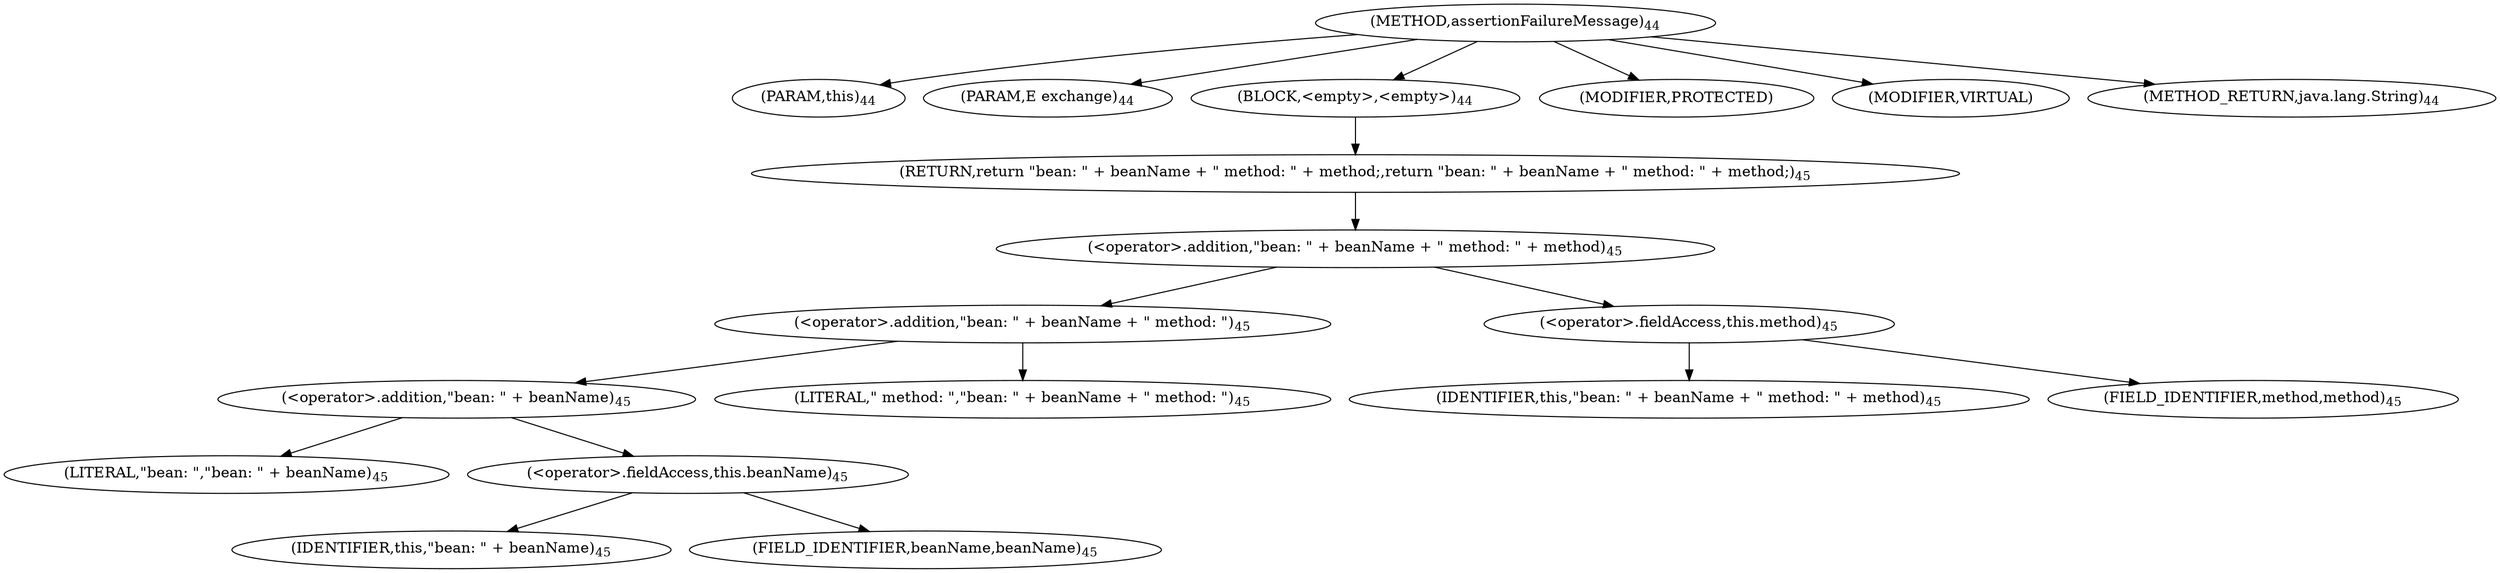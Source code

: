 digraph "assertionFailureMessage" {  
"53" [label = <(METHOD,assertionFailureMessage)<SUB>44</SUB>> ]
"54" [label = <(PARAM,this)<SUB>44</SUB>> ]
"55" [label = <(PARAM,E exchange)<SUB>44</SUB>> ]
"56" [label = <(BLOCK,&lt;empty&gt;,&lt;empty&gt;)<SUB>44</SUB>> ]
"57" [label = <(RETURN,return &quot;bean: &quot; + beanName + &quot; method: &quot; + method;,return &quot;bean: &quot; + beanName + &quot; method: &quot; + method;)<SUB>45</SUB>> ]
"58" [label = <(&lt;operator&gt;.addition,&quot;bean: &quot; + beanName + &quot; method: &quot; + method)<SUB>45</SUB>> ]
"59" [label = <(&lt;operator&gt;.addition,&quot;bean: &quot; + beanName + &quot; method: &quot;)<SUB>45</SUB>> ]
"60" [label = <(&lt;operator&gt;.addition,&quot;bean: &quot; + beanName)<SUB>45</SUB>> ]
"61" [label = <(LITERAL,&quot;bean: &quot;,&quot;bean: &quot; + beanName)<SUB>45</SUB>> ]
"62" [label = <(&lt;operator&gt;.fieldAccess,this.beanName)<SUB>45</SUB>> ]
"63" [label = <(IDENTIFIER,this,&quot;bean: &quot; + beanName)<SUB>45</SUB>> ]
"64" [label = <(FIELD_IDENTIFIER,beanName,beanName)<SUB>45</SUB>> ]
"65" [label = <(LITERAL,&quot; method: &quot;,&quot;bean: &quot; + beanName + &quot; method: &quot;)<SUB>45</SUB>> ]
"66" [label = <(&lt;operator&gt;.fieldAccess,this.method)<SUB>45</SUB>> ]
"67" [label = <(IDENTIFIER,this,&quot;bean: &quot; + beanName + &quot; method: &quot; + method)<SUB>45</SUB>> ]
"68" [label = <(FIELD_IDENTIFIER,method,method)<SUB>45</SUB>> ]
"69" [label = <(MODIFIER,PROTECTED)> ]
"70" [label = <(MODIFIER,VIRTUAL)> ]
"71" [label = <(METHOD_RETURN,java.lang.String)<SUB>44</SUB>> ]
  "53" -> "54" 
  "53" -> "55" 
  "53" -> "56" 
  "53" -> "69" 
  "53" -> "70" 
  "53" -> "71" 
  "56" -> "57" 
  "57" -> "58" 
  "58" -> "59" 
  "58" -> "66" 
  "59" -> "60" 
  "59" -> "65" 
  "60" -> "61" 
  "60" -> "62" 
  "62" -> "63" 
  "62" -> "64" 
  "66" -> "67" 
  "66" -> "68" 
}
